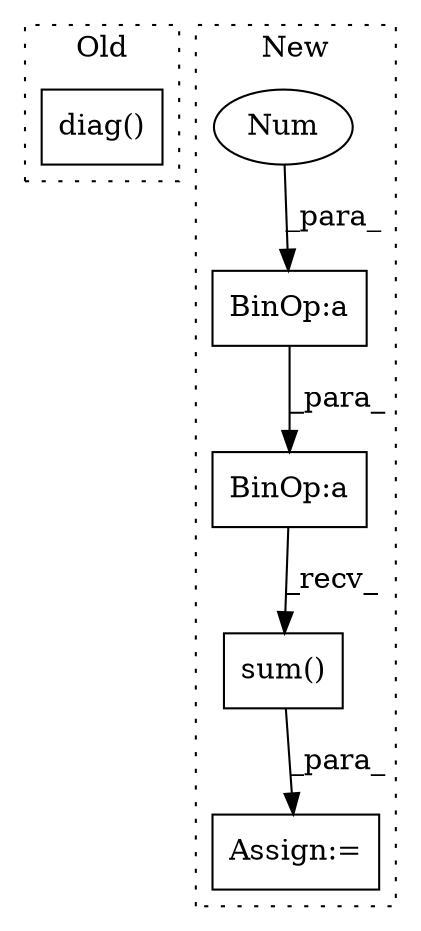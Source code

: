 digraph G {
subgraph cluster0 {
1 [label="diag()" a="75" s="3082,3108" l="11,1" shape="box"];
label = "Old";
style="dotted";
}
subgraph cluster1 {
2 [label="sum()" a="75" s="3572" l="51" shape="box"];
3 [label="BinOp:a" a="82" s="3500" l="3" shape="box"];
4 [label="BinOp:a" a="82" s="3500" l="26" shape="box"];
5 [label="Num" a="76" s="3498" l="2" shape="ellipse"];
6 [label="Assign:=" a="68" s="3569" l="3" shape="box"];
label = "New";
style="dotted";
}
2 -> 6 [label="_para_"];
3 -> 4 [label="_para_"];
4 -> 2 [label="_recv_"];
5 -> 3 [label="_para_"];
}